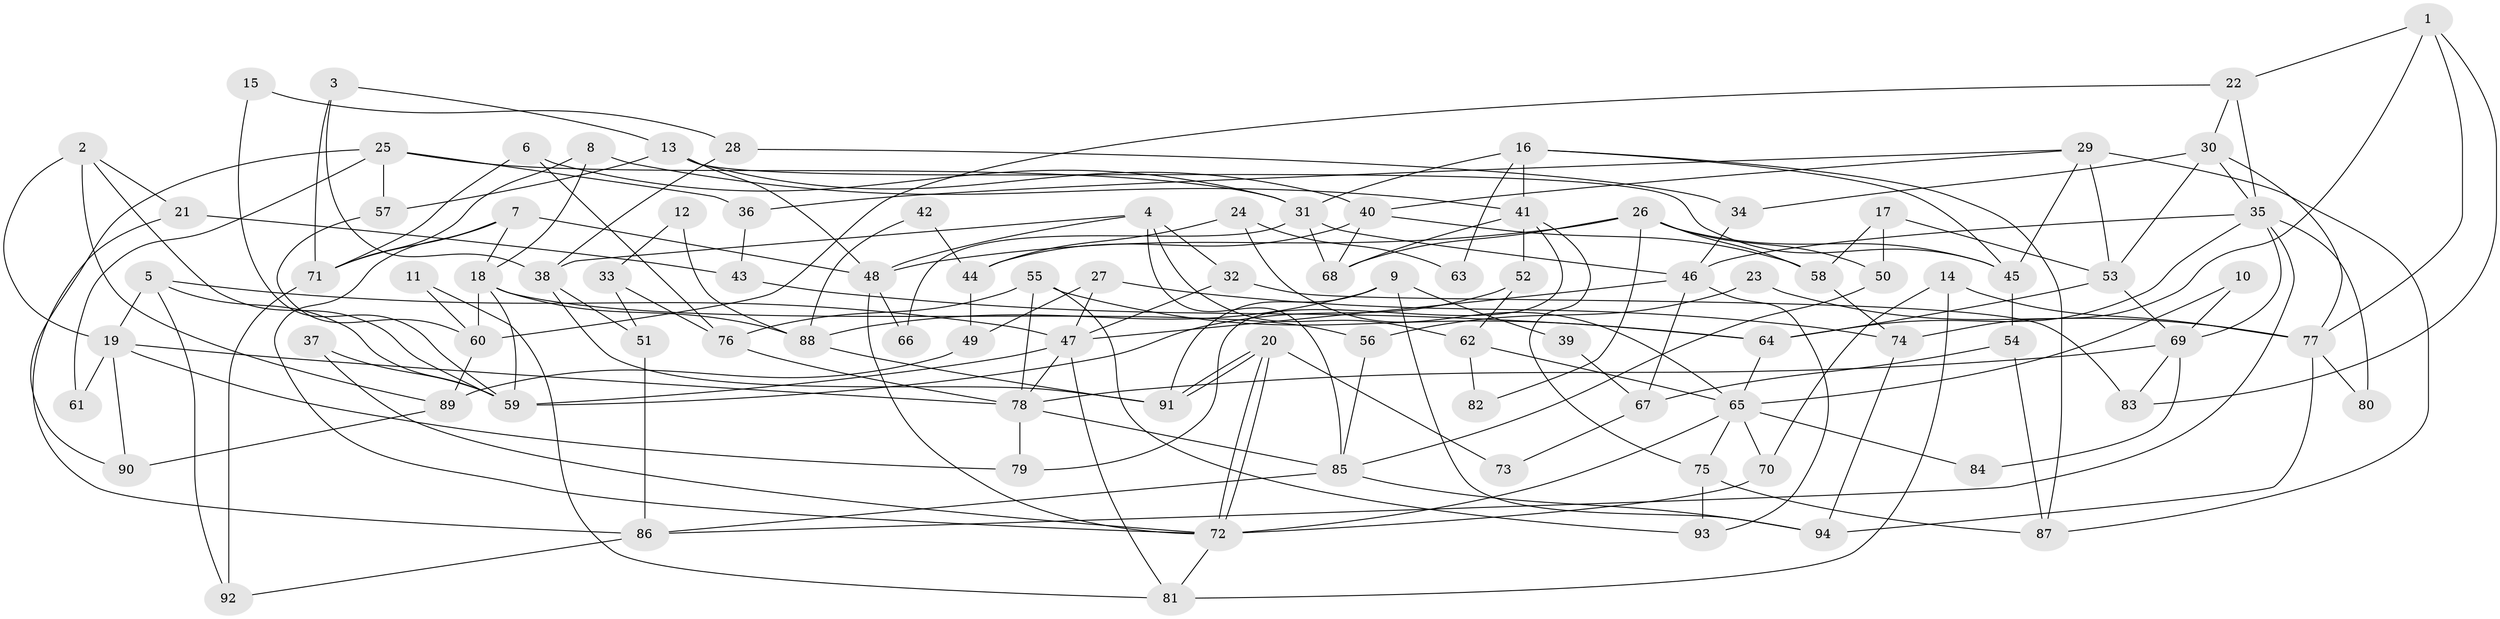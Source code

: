 // Generated by graph-tools (version 1.1) at 2025/14/03/09/25 04:14:51]
// undirected, 94 vertices, 188 edges
graph export_dot {
graph [start="1"]
  node [color=gray90,style=filled];
  1;
  2;
  3;
  4;
  5;
  6;
  7;
  8;
  9;
  10;
  11;
  12;
  13;
  14;
  15;
  16;
  17;
  18;
  19;
  20;
  21;
  22;
  23;
  24;
  25;
  26;
  27;
  28;
  29;
  30;
  31;
  32;
  33;
  34;
  35;
  36;
  37;
  38;
  39;
  40;
  41;
  42;
  43;
  44;
  45;
  46;
  47;
  48;
  49;
  50;
  51;
  52;
  53;
  54;
  55;
  56;
  57;
  58;
  59;
  60;
  61;
  62;
  63;
  64;
  65;
  66;
  67;
  68;
  69;
  70;
  71;
  72;
  73;
  74;
  75;
  76;
  77;
  78;
  79;
  80;
  81;
  82;
  83;
  84;
  85;
  86;
  87;
  88;
  89;
  90;
  91;
  92;
  93;
  94;
  1 -- 22;
  1 -- 83;
  1 -- 74;
  1 -- 77;
  2 -- 21;
  2 -- 19;
  2 -- 59;
  2 -- 89;
  3 -- 13;
  3 -- 38;
  3 -- 71;
  4 -- 85;
  4 -- 48;
  4 -- 32;
  4 -- 38;
  4 -- 62;
  5 -- 59;
  5 -- 47;
  5 -- 19;
  5 -- 92;
  6 -- 76;
  6 -- 71;
  6 -- 31;
  7 -- 72;
  7 -- 71;
  7 -- 18;
  7 -- 48;
  8 -- 41;
  8 -- 18;
  8 -- 71;
  9 -- 91;
  9 -- 94;
  9 -- 39;
  9 -- 88;
  10 -- 65;
  10 -- 69;
  11 -- 81;
  11 -- 60;
  12 -- 88;
  12 -- 33;
  13 -- 48;
  13 -- 40;
  13 -- 45;
  13 -- 57;
  14 -- 77;
  14 -- 70;
  14 -- 81;
  15 -- 59;
  15 -- 28;
  16 -- 45;
  16 -- 41;
  16 -- 31;
  16 -- 63;
  16 -- 87;
  17 -- 53;
  17 -- 58;
  17 -- 50;
  18 -- 59;
  18 -- 56;
  18 -- 60;
  18 -- 88;
  19 -- 78;
  19 -- 61;
  19 -- 79;
  19 -- 90;
  20 -- 72;
  20 -- 72;
  20 -- 91;
  20 -- 91;
  20 -- 73;
  21 -- 43;
  21 -- 86;
  22 -- 60;
  22 -- 35;
  22 -- 30;
  23 -- 77;
  23 -- 56;
  24 -- 44;
  24 -- 65;
  24 -- 63;
  25 -- 90;
  25 -- 31;
  25 -- 36;
  25 -- 57;
  25 -- 61;
  26 -- 48;
  26 -- 68;
  26 -- 45;
  26 -- 50;
  26 -- 58;
  26 -- 82;
  27 -- 47;
  27 -- 74;
  27 -- 49;
  28 -- 34;
  28 -- 38;
  29 -- 45;
  29 -- 87;
  29 -- 36;
  29 -- 40;
  29 -- 53;
  30 -- 77;
  30 -- 34;
  30 -- 35;
  30 -- 53;
  31 -- 46;
  31 -- 66;
  31 -- 68;
  32 -- 47;
  32 -- 83;
  33 -- 51;
  33 -- 76;
  34 -- 46;
  35 -- 69;
  35 -- 46;
  35 -- 64;
  35 -- 80;
  35 -- 86;
  36 -- 43;
  37 -- 72;
  37 -- 59;
  38 -- 91;
  38 -- 51;
  39 -- 67;
  40 -- 68;
  40 -- 44;
  40 -- 58;
  41 -- 79;
  41 -- 52;
  41 -- 68;
  41 -- 75;
  42 -- 88;
  42 -- 44;
  43 -- 64;
  44 -- 49;
  45 -- 54;
  46 -- 47;
  46 -- 67;
  46 -- 93;
  47 -- 81;
  47 -- 59;
  47 -- 78;
  48 -- 72;
  48 -- 66;
  49 -- 89;
  50 -- 85;
  51 -- 86;
  52 -- 62;
  52 -- 59;
  53 -- 64;
  53 -- 69;
  54 -- 87;
  54 -- 67;
  55 -- 64;
  55 -- 78;
  55 -- 76;
  55 -- 93;
  56 -- 85;
  57 -- 60;
  58 -- 74;
  60 -- 89;
  62 -- 65;
  62 -- 82;
  64 -- 65;
  65 -- 75;
  65 -- 70;
  65 -- 72;
  65 -- 84;
  67 -- 73;
  69 -- 78;
  69 -- 83;
  69 -- 84;
  70 -- 72;
  71 -- 92;
  72 -- 81;
  74 -- 94;
  75 -- 93;
  75 -- 87;
  76 -- 78;
  77 -- 94;
  77 -- 80;
  78 -- 85;
  78 -- 79;
  85 -- 86;
  85 -- 94;
  86 -- 92;
  88 -- 91;
  89 -- 90;
}
